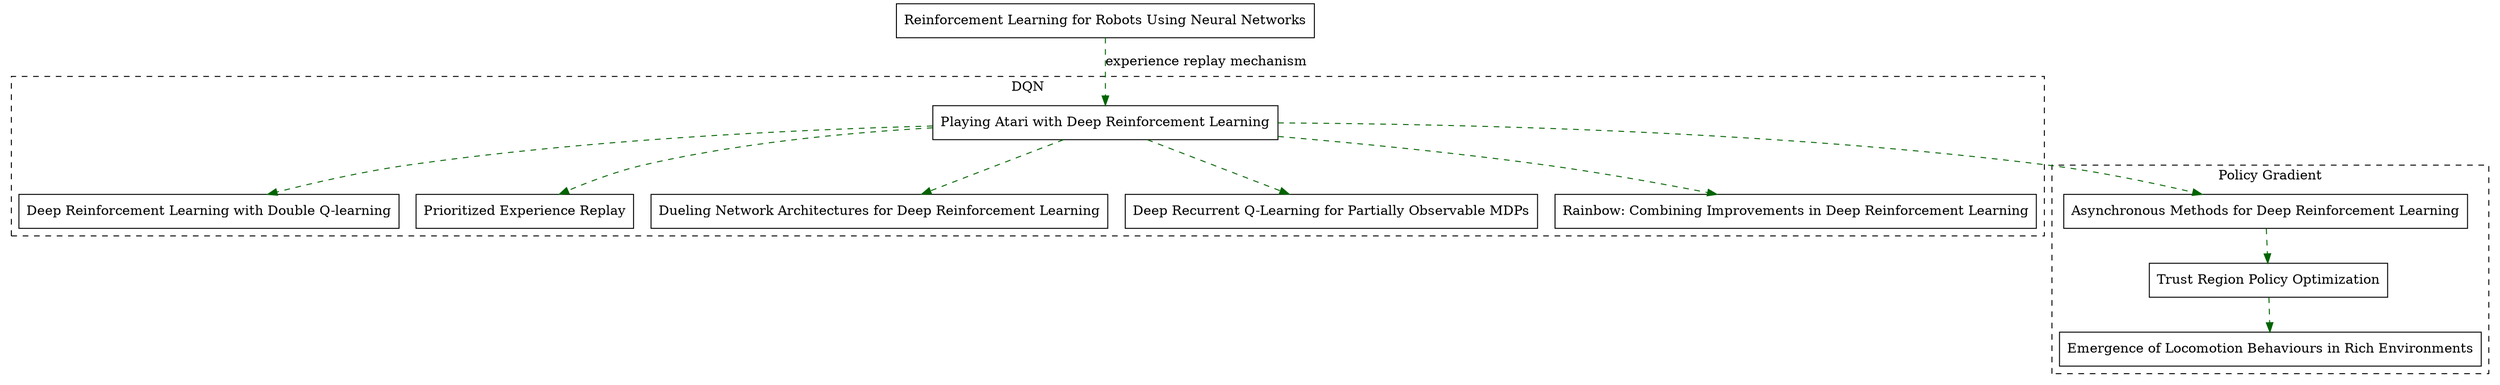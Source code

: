 digraph ML_Math{           //设置分辨率
	//graph[bgcolor="cadetblue"];
	{
		//node[shape=plaintext]
		//"2013"->"2014"->"2015"->"2016"->"2017";
	}
	{
		node[shape=box]
		//1993
		a1993[label="Reinforcement Learning for Robots Using Neural Networks"];
		//2013
		a2013[label="Playing Atari with Deep Reinforcement Learning"];
		//2015
		a2015[label="Deep Reinforcement Learning with Double Q-learning"]
		//2016
		a2016[label="Prioritized Experience Replay"]
		b2016[label="Dueling Network Architectures for Deep Reinforcement Learning"]
		c2016[label="Asynchronous Methods for Deep Reinforcement Learning"]
		//2017
		a2017[label="Deep Recurrent Q-Learning for Partially Observable MDPs"]
		b2017[label="Rainbow: Combining Improvements in Deep Reinforcement Learning"]
		c2017[label="Trust Region Policy Optimization"]
		d2017[label="Emergence of Locomotion Behaviours in Rich Environments"]
	}
	/*{
		{rank=same;"2013";a2013}
		{rank=same;"2014";}
		{rank=same;"2015";a2015;}
		{rank=same;"2016";a2016;b2016}
		{rank=same;"2017";a2017;b2017;c2017;d2017}
	}*/

	{
		edge[color=darkgreen,style=dashed]
		a1993->a2013[label="experience replay mechanism"];
		a2013->a2015;
		a2013->a2016;
		a2013->b2016;
		a2013->a2017;
		a2013->b2017;
		c2016->c2017;
		c2017->d2017;
		a2013->c2016;
	}
	subgraph cluster_dqn{
		label="DQN"
		style="dashed"
		node [shape = box, color = blue]
		a2013; a2015; a2016; b2016; b2017;a2017;
	}
	subgraph cluster_pg{
		label="Policy Gradient"
		style="dashed"
		node [shape = box, color = blue]
		c2016;d2017;c2017;
	}
	
}